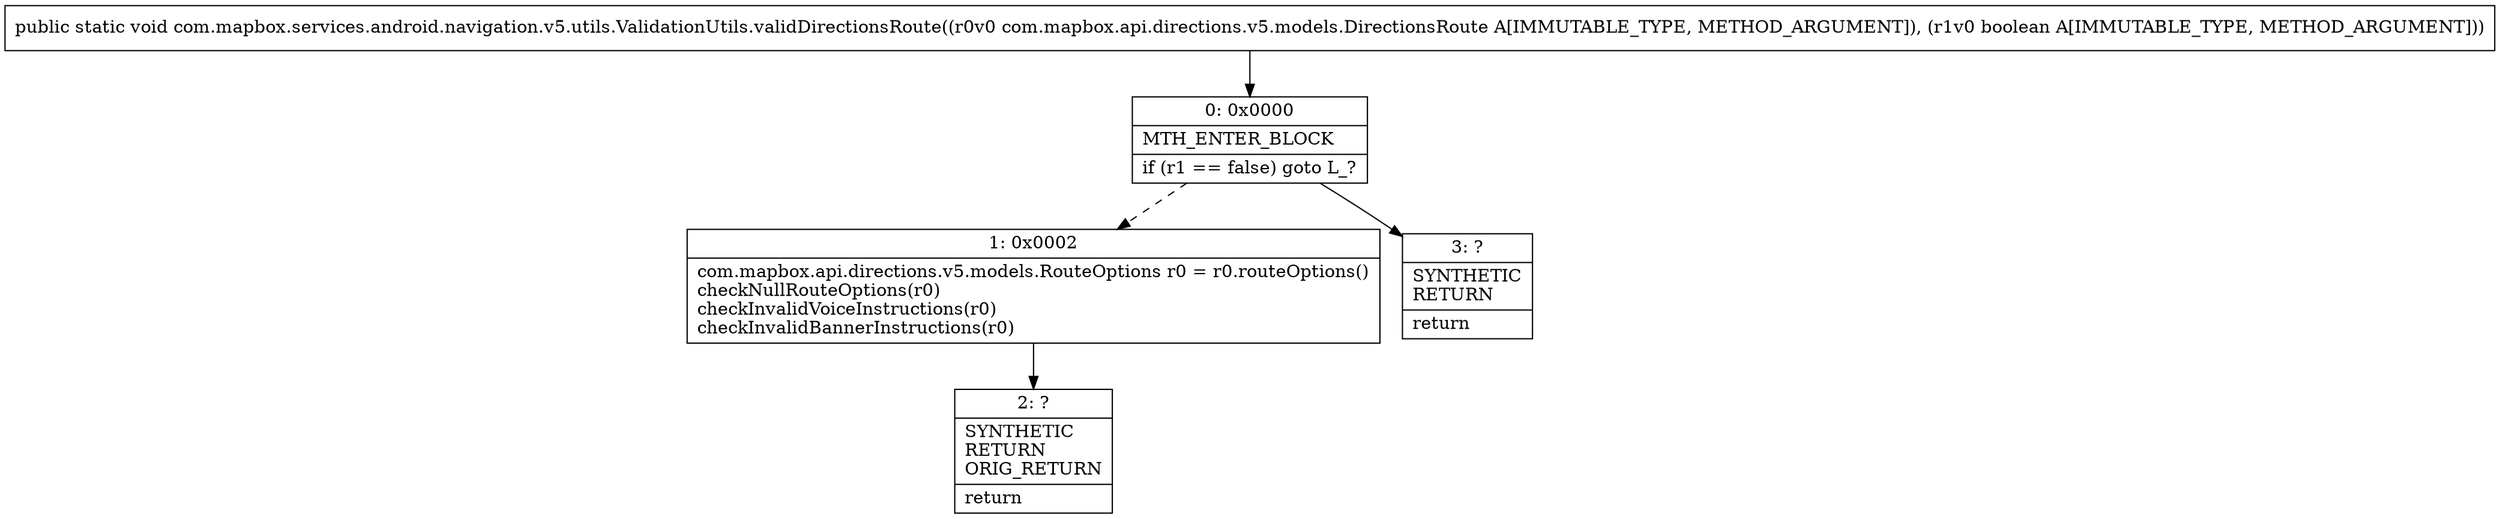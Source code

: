 digraph "CFG forcom.mapbox.services.android.navigation.v5.utils.ValidationUtils.validDirectionsRoute(Lcom\/mapbox\/api\/directions\/v5\/models\/DirectionsRoute;Z)V" {
Node_0 [shape=record,label="{0\:\ 0x0000|MTH_ENTER_BLOCK\l|if (r1 == false) goto L_?\l}"];
Node_1 [shape=record,label="{1\:\ 0x0002|com.mapbox.api.directions.v5.models.RouteOptions r0 = r0.routeOptions()\lcheckNullRouteOptions(r0)\lcheckInvalidVoiceInstructions(r0)\lcheckInvalidBannerInstructions(r0)\l}"];
Node_2 [shape=record,label="{2\:\ ?|SYNTHETIC\lRETURN\lORIG_RETURN\l|return\l}"];
Node_3 [shape=record,label="{3\:\ ?|SYNTHETIC\lRETURN\l|return\l}"];
MethodNode[shape=record,label="{public static void com.mapbox.services.android.navigation.v5.utils.ValidationUtils.validDirectionsRoute((r0v0 com.mapbox.api.directions.v5.models.DirectionsRoute A[IMMUTABLE_TYPE, METHOD_ARGUMENT]), (r1v0 boolean A[IMMUTABLE_TYPE, METHOD_ARGUMENT])) }"];
MethodNode -> Node_0;
Node_0 -> Node_1[style=dashed];
Node_0 -> Node_3;
Node_1 -> Node_2;
}

